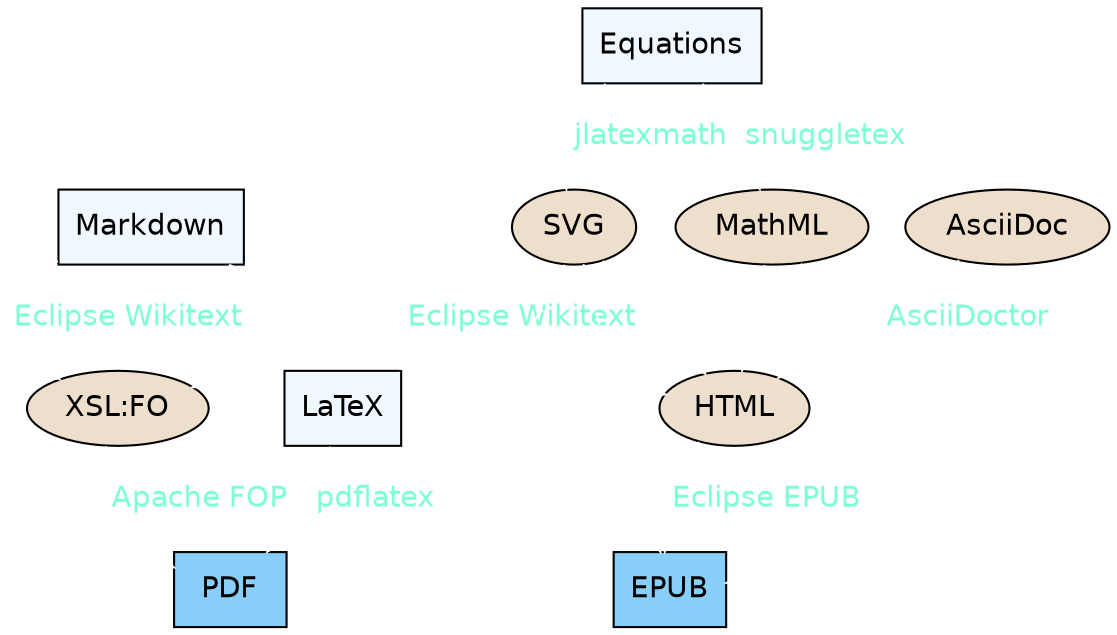 digraph G {
	
	graph [fontname = "helvetica", bgcolor=transparent];
 	node [fontname = "helvetica", style=filled, fillcolor=antiquewhite2];
 	edge [fontname = "helvetica", color=white, fontcolor=aquamarine];
 	
	Markdown [shape=box, fillcolor=aliceblue];
	Equations [shape=box, fillcolor=aliceblue];
	LaTeX [shape=box, fillcolor=aliceblue];
	
	EPUB [shape=box, style=filled, fillcolor=lightskyblue];
	PDF [shape=box, style=filled, fillcolor=lightskyblue;]
	
	LaTeX -> PDF [label="pdflatex"];
	AsciiDoc -> HTML [label="AsciiDoctor"];
	Markdown -> HTML [label="Eclipse Wikitext"];
	Markdown -> "XSL:FO" [label="Eclipse Wikitext"];
	"XSL:FO" -> PDF [label="Apache FOP"];
	HTML -> EPUB [label="Eclipse EPUB"];
	Equations -> SVG [label="jlatexmath"]
	Equations -> MathML [label="snuggletex"];
	SVG -> HTML [style=dashed]
	SVG -> EPUB [style=dashed]
	SVG -> "XSL:FO" [style=dashed]
	MathML -> EPUB [style=dashed]
	MathML -> HTML [style=dashed]
}